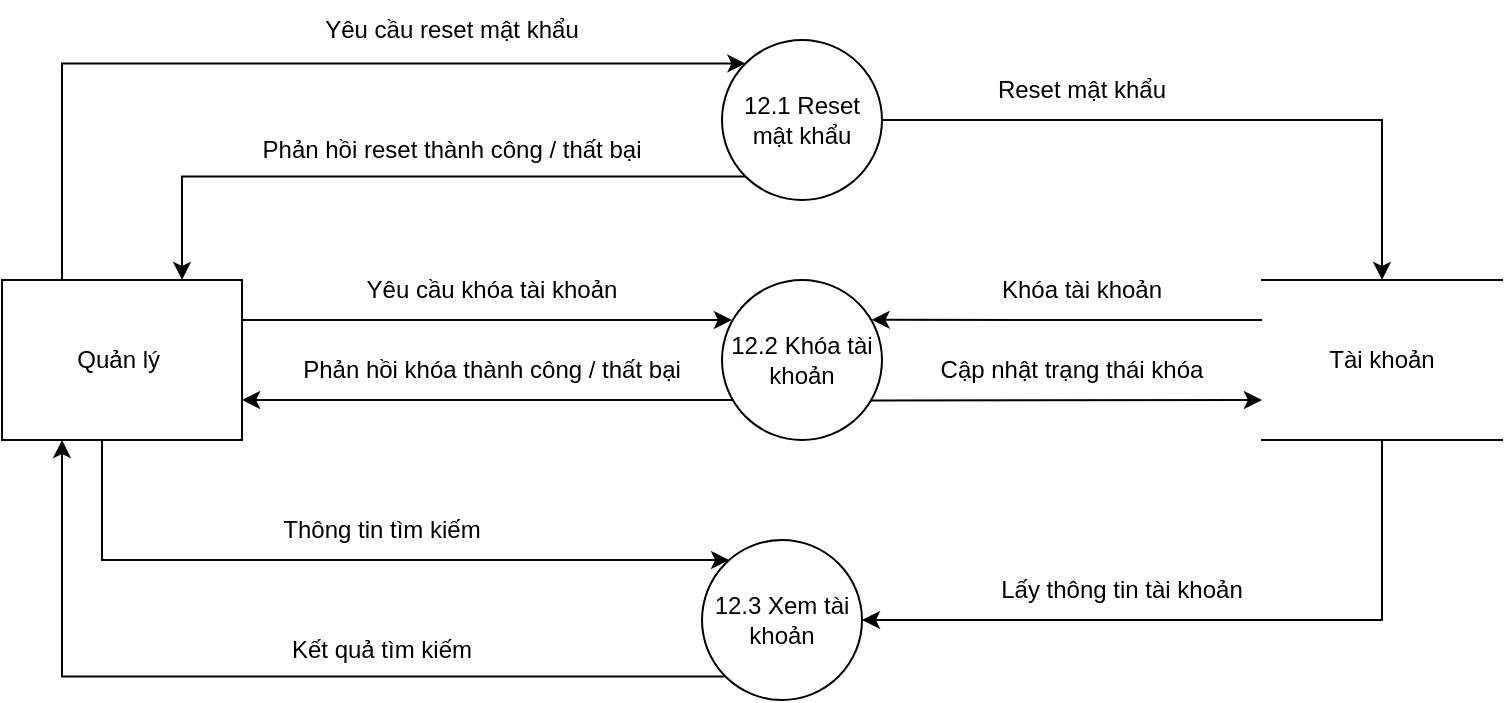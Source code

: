 <mxfile version="16.0.0" type="google" pages="2"><diagram id="qhegK_UrFvLJhB6wAlAU" name="Page-1"><mxGraphModel dx="845" dy="533" grid="1" gridSize="10" guides="1" tooltips="1" connect="1" arrows="1" fold="1" page="1" pageScale="1" pageWidth="850" pageHeight="1100" math="0" shadow="0"><root><mxCell id="0"/><mxCell id="1" parent="0"/><mxCell id="Ch2P-NWFUfMGZVfdV3S9-1" style="edgeStyle=orthogonalEdgeStyle;rounded=0;orthogonalLoop=1;jettySize=auto;html=1;exitX=1;exitY=0.25;exitDx=0;exitDy=0;entryX=0.062;entryY=0.25;entryDx=0;entryDy=0;entryPerimeter=0;" parent="1" source="Ch2P-NWFUfMGZVfdV3S9-4" target="Ch2P-NWFUfMGZVfdV3S9-13" edge="1"><mxGeometry relative="1" as="geometry"><Array as="points"/></mxGeometry></mxCell><mxCell id="Ch2P-NWFUfMGZVfdV3S9-2" style="edgeStyle=orthogonalEdgeStyle;rounded=0;orthogonalLoop=1;jettySize=auto;html=1;exitX=0.25;exitY=1;exitDx=0;exitDy=0;entryX=0;entryY=1;entryDx=0;entryDy=0;startArrow=classic;startFill=1;endArrow=none;endFill=0;" parent="1" source="Ch2P-NWFUfMGZVfdV3S9-4" target="Ch2P-NWFUfMGZVfdV3S9-20" edge="1"><mxGeometry relative="1" as="geometry"><Array as="points"><mxPoint x="100" y="708"/></Array></mxGeometry></mxCell><mxCell id="Ch2P-NWFUfMGZVfdV3S9-3" style="edgeStyle=orthogonalEdgeStyle;rounded=0;orthogonalLoop=1;jettySize=auto;html=1;exitX=0.25;exitY=0;exitDx=0;exitDy=0;entryX=0;entryY=0;entryDx=0;entryDy=0;" parent="1" source="Ch2P-NWFUfMGZVfdV3S9-4" target="Ch2P-NWFUfMGZVfdV3S9-7" edge="1"><mxGeometry relative="1" as="geometry"><Array as="points"><mxPoint x="100" y="402"/></Array></mxGeometry></mxCell><mxCell id="Ch2P-NWFUfMGZVfdV3S9-4" value="Quản lý&amp;nbsp;" style="rounded=0;whiteSpace=wrap;html=1;" parent="1" vertex="1"><mxGeometry x="70" y="510" width="120" height="80" as="geometry"/></mxCell><mxCell id="Ch2P-NWFUfMGZVfdV3S9-5" style="edgeStyle=orthogonalEdgeStyle;rounded=0;orthogonalLoop=1;jettySize=auto;html=1;entryX=0.5;entryY=0;entryDx=0;entryDy=0;" parent="1" source="Ch2P-NWFUfMGZVfdV3S9-7" target="Ch2P-NWFUfMGZVfdV3S9-9" edge="1"><mxGeometry relative="1" as="geometry"/></mxCell><mxCell id="Ch2P-NWFUfMGZVfdV3S9-6" style="edgeStyle=orthogonalEdgeStyle;rounded=0;orthogonalLoop=1;jettySize=auto;html=1;exitX=0;exitY=1;exitDx=0;exitDy=0;entryX=0.75;entryY=0;entryDx=0;entryDy=0;" parent="1" source="Ch2P-NWFUfMGZVfdV3S9-7" target="Ch2P-NWFUfMGZVfdV3S9-4" edge="1"><mxGeometry relative="1" as="geometry"/></mxCell><mxCell id="Ch2P-NWFUfMGZVfdV3S9-7" value="12.1 Reset mật khẩu" style="ellipse;whiteSpace=wrap;html=1;aspect=fixed;" parent="1" vertex="1"><mxGeometry x="430" y="390" width="80" height="80" as="geometry"/></mxCell><mxCell id="Ch2P-NWFUfMGZVfdV3S9-8" style="edgeStyle=orthogonalEdgeStyle;rounded=0;orthogonalLoop=1;jettySize=auto;html=1;entryX=1;entryY=0.5;entryDx=0;entryDy=0;" parent="1" source="Ch2P-NWFUfMGZVfdV3S9-9" target="Ch2P-NWFUfMGZVfdV3S9-20" edge="1"><mxGeometry relative="1" as="geometry"><Array as="points"><mxPoint x="760" y="680"/></Array></mxGeometry></mxCell><mxCell id="Ch2P-NWFUfMGZVfdV3S9-9" value="Tài khoản" style="shape=partialRectangle;whiteSpace=wrap;html=1;left=0;right=0;fillColor=none;" parent="1" vertex="1"><mxGeometry x="700" y="510" width="120" height="80" as="geometry"/></mxCell><mxCell id="Ch2P-NWFUfMGZVfdV3S9-10" value="Reset mật khẩu" style="text;html=1;strokeColor=none;fillColor=none;align=center;verticalAlign=middle;whiteSpace=wrap;rounded=0;" parent="1" vertex="1"><mxGeometry x="490" y="400" width="240" height="30" as="geometry"/></mxCell><mxCell id="Ch2P-NWFUfMGZVfdV3S9-11" value="Phản hồi reset thành công / thất bại" style="text;html=1;strokeColor=none;fillColor=none;align=center;verticalAlign=middle;whiteSpace=wrap;rounded=0;" parent="1" vertex="1"><mxGeometry x="180" y="430" width="230" height="30" as="geometry"/></mxCell><mxCell id="Ch2P-NWFUfMGZVfdV3S9-12" style="edgeStyle=orthogonalEdgeStyle;rounded=0;orthogonalLoop=1;jettySize=auto;html=1;exitX=0;exitY=1;exitDx=0;exitDy=0;entryX=1;entryY=0.75;entryDx=0;entryDy=0;" parent="1" source="Ch2P-NWFUfMGZVfdV3S9-13" target="Ch2P-NWFUfMGZVfdV3S9-4" edge="1"><mxGeometry relative="1" as="geometry"><Array as="points"><mxPoint x="442" y="570"/></Array></mxGeometry></mxCell><mxCell id="Ch2P-NWFUfMGZVfdV3S9-13" value="12.2 Khóa tài khoản" style="ellipse;whiteSpace=wrap;html=1;aspect=fixed;" parent="1" vertex="1"><mxGeometry x="430" y="510" width="80" height="80" as="geometry"/></mxCell><mxCell id="Ch2P-NWFUfMGZVfdV3S9-14" value="Khóa tài khoản" style="text;html=1;strokeColor=none;fillColor=none;align=center;verticalAlign=middle;whiteSpace=wrap;rounded=0;" parent="1" vertex="1"><mxGeometry x="530" y="500" width="160" height="30" as="geometry"/></mxCell><mxCell id="Ch2P-NWFUfMGZVfdV3S9-15" value="" style="endArrow=classic;html=1;rounded=0;exitX=0.928;exitY=0.753;exitDx=0;exitDy=0;exitPerimeter=0;entryX=0;entryY=0.75;entryDx=0;entryDy=0;" parent="1" source="Ch2P-NWFUfMGZVfdV3S9-13" target="Ch2P-NWFUfMGZVfdV3S9-9" edge="1"><mxGeometry width="50" height="50" relative="1" as="geometry"><mxPoint x="540" y="650" as="sourcePoint"/><mxPoint x="590" y="600" as="targetPoint"/></mxGeometry></mxCell><mxCell id="Ch2P-NWFUfMGZVfdV3S9-16" value="Cập nhật trạng thái khóa" style="text;html=1;strokeColor=none;fillColor=none;align=center;verticalAlign=middle;whiteSpace=wrap;rounded=0;" parent="1" vertex="1"><mxGeometry x="520" y="540" width="170" height="30" as="geometry"/></mxCell><mxCell id="Ch2P-NWFUfMGZVfdV3S9-17" value="Yêu cầu khóa tài khoản" style="text;html=1;strokeColor=none;fillColor=none;align=center;verticalAlign=middle;whiteSpace=wrap;rounded=0;" parent="1" vertex="1"><mxGeometry x="210" y="500" width="210" height="30" as="geometry"/></mxCell><mxCell id="Ch2P-NWFUfMGZVfdV3S9-18" value="Phản hồi khóa thành công / thất bại" style="text;html=1;strokeColor=none;fillColor=none;align=center;verticalAlign=middle;whiteSpace=wrap;rounded=0;" parent="1" vertex="1"><mxGeometry x="200" y="540" width="230" height="30" as="geometry"/></mxCell><mxCell id="Ch2P-NWFUfMGZVfdV3S9-19" style="edgeStyle=orthogonalEdgeStyle;rounded=0;orthogonalLoop=1;jettySize=auto;html=1;endArrow=none;endFill=0;startArrow=classic;startFill=1;" parent="1" source="Ch2P-NWFUfMGZVfdV3S9-20" target="Ch2P-NWFUfMGZVfdV3S9-4" edge="1"><mxGeometry relative="1" as="geometry"><mxPoint x="140" y="630" as="targetPoint"/><Array as="points"><mxPoint x="120" y="650"/></Array><mxPoint x="390" y="760" as="sourcePoint"/></mxGeometry></mxCell><mxCell id="Ch2P-NWFUfMGZVfdV3S9-20" value="12.3 Xem tài khoản" style="ellipse;whiteSpace=wrap;html=1;aspect=fixed;" parent="1" vertex="1"><mxGeometry x="420" y="640" width="80" height="80" as="geometry"/></mxCell><mxCell id="Ch2P-NWFUfMGZVfdV3S9-21" value="Thông tin tìm kiếm" style="text;html=1;strokeColor=none;fillColor=none;align=center;verticalAlign=middle;whiteSpace=wrap;rounded=0;" parent="1" vertex="1"><mxGeometry x="180" y="620" width="160" height="30" as="geometry"/></mxCell><mxCell id="Ch2P-NWFUfMGZVfdV3S9-22" value="Kết quả tìm kiếm" style="text;html=1;strokeColor=none;fillColor=none;align=center;verticalAlign=middle;whiteSpace=wrap;rounded=0;" parent="1" vertex="1"><mxGeometry x="180" y="680" width="160" height="30" as="geometry"/></mxCell><mxCell id="Ch2P-NWFUfMGZVfdV3S9-23" value="" style="endArrow=classic;html=1;rounded=0;exitX=0;exitY=0.25;exitDx=0;exitDy=0;entryX=0.935;entryY=0.249;entryDx=0;entryDy=0;entryPerimeter=0;" parent="1" source="Ch2P-NWFUfMGZVfdV3S9-9" target="Ch2P-NWFUfMGZVfdV3S9-13" edge="1"><mxGeometry width="50" height="50" relative="1" as="geometry"><mxPoint x="520" y="540" as="sourcePoint"/><mxPoint x="570" y="490" as="targetPoint"/></mxGeometry></mxCell><mxCell id="Ch2P-NWFUfMGZVfdV3S9-24" value="Lấy thông tin tài khoản" style="text;html=1;strokeColor=none;fillColor=none;align=center;verticalAlign=middle;whiteSpace=wrap;rounded=0;" parent="1" vertex="1"><mxGeometry x="550" y="650" width="160" height="30" as="geometry"/></mxCell><mxCell id="Ch2P-NWFUfMGZVfdV3S9-25" value="Yêu cầu reset mật khẩu" style="text;html=1;strokeColor=none;fillColor=none;align=center;verticalAlign=middle;whiteSpace=wrap;rounded=0;" parent="1" vertex="1"><mxGeometry x="190" y="370" width="210" height="30" as="geometry"/></mxCell></root></mxGraphModel></diagram><diagram name="Copy of Page-1" id="BVHZ4O0K9dj00Q8YeDlR"><mxGraphModel dx="1690" dy="1066" grid="1" gridSize="10" guides="1" tooltips="1" connect="1" arrows="1" fold="1" page="1" pageScale="1" pageWidth="850" pageHeight="1100" math="0" shadow="0"><root><mxCell id="8Y9MVMZSbyMiampbl4gd-0"/><mxCell id="8Y9MVMZSbyMiampbl4gd-1" parent="8Y9MVMZSbyMiampbl4gd-0"/><mxCell id="8Y9MVMZSbyMiampbl4gd-2" style="edgeStyle=orthogonalEdgeStyle;rounded=0;orthogonalLoop=1;jettySize=auto;html=1;exitX=1;exitY=0.25;exitDx=0;exitDy=0;entryX=0.062;entryY=0.25;entryDx=0;entryDy=0;entryPerimeter=0;fontStyle=1" parent="8Y9MVMZSbyMiampbl4gd-1" edge="1"><mxGeometry relative="1" as="geometry"><Array as="points"><mxPoint x="312" y="553"/><mxPoint x="435" y="553"/></Array><mxPoint x="434.96" y="545" as="targetPoint"/><mxPoint x="190" y="552.5" as="sourcePoint"/></mxGeometry></mxCell><mxCell id="8Y9MVMZSbyMiampbl4gd-3" style="edgeStyle=orthogonalEdgeStyle;rounded=0;orthogonalLoop=1;jettySize=auto;html=1;startArrow=classic;startFill=1;endArrow=none;endFill=0;fontStyle=1" parent="8Y9MVMZSbyMiampbl4gd-1" source="8Y9MVMZSbyMiampbl4gd-5" target="L3mXzzrgTlNwbRIrceOi-0" edge="1"><mxGeometry relative="1" as="geometry"><Array as="points"><mxPoint x="120" y="700"/></Array><mxPoint x="431.716" y="688.284" as="targetPoint"/><mxPoint x="120" y="570" as="sourcePoint"/></mxGeometry></mxCell><mxCell id="8Y9MVMZSbyMiampbl4gd-4" style="edgeStyle=orthogonalEdgeStyle;rounded=0;orthogonalLoop=1;jettySize=auto;html=1;fontStyle=1" parent="8Y9MVMZSbyMiampbl4gd-1" source="8Y9MVMZSbyMiampbl4gd-5" edge="1" target="E4yU0cHLAd8C3iI1m-aL-0"><mxGeometry relative="1" as="geometry"><Array as="points"><mxPoint x="150" y="440"/></Array><mxPoint x="441.716" y="401.716" as="targetPoint"/></mxGeometry></mxCell><mxCell id="qFeUdw6Ym2OPrrxzZhKb-5" style="edgeStyle=orthogonalEdgeStyle;rounded=0;orthogonalLoop=1;jettySize=auto;html=1;" edge="1" parent="8Y9MVMZSbyMiampbl4gd-1" source="8Y9MVMZSbyMiampbl4gd-5" target="qFeUdw6Ym2OPrrxzZhKb-0"><mxGeometry relative="1" as="geometry"><Array as="points"><mxPoint x="130" y="370"/></Array></mxGeometry></mxCell><mxCell id="8Y9MVMZSbyMiampbl4gd-5" value="Quản lý&amp;nbsp;" style="rounded=0;whiteSpace=wrap;html=1;fontStyle=1" parent="8Y9MVMZSbyMiampbl4gd-1" vertex="1"><mxGeometry x="90" y="520" width="100" height="70" as="geometry"/></mxCell><mxCell id="8Y9MVMZSbyMiampbl4gd-6" style="edgeStyle=orthogonalEdgeStyle;rounded=0;orthogonalLoop=1;jettySize=auto;html=1;entryX=0.5;entryY=0;entryDx=0;entryDy=0;fontStyle=1" parent="8Y9MVMZSbyMiampbl4gd-1" target="8Y9MVMZSbyMiampbl4gd-10" edge="1" source="E4yU0cHLAd8C3iI1m-aL-0"><mxGeometry relative="1" as="geometry"><mxPoint x="510" y="430" as="sourcePoint"/><Array as="points"><mxPoint x="750" y="460"/></Array></mxGeometry></mxCell><mxCell id="8Y9MVMZSbyMiampbl4gd-7" style="edgeStyle=orthogonalEdgeStyle;rounded=0;orthogonalLoop=1;jettySize=auto;html=1;fontStyle=1" parent="8Y9MVMZSbyMiampbl4gd-1" target="8Y9MVMZSbyMiampbl4gd-5" edge="1" source="E4yU0cHLAd8C3iI1m-aL-0"><mxGeometry relative="1" as="geometry"><mxPoint x="441.716" y="458.284" as="sourcePoint"/><Array as="points"><mxPoint x="170" y="490"/></Array></mxGeometry></mxCell><mxCell id="8Y9MVMZSbyMiampbl4gd-9" style="edgeStyle=orthogonalEdgeStyle;rounded=0;orthogonalLoop=1;jettySize=auto;html=1;fontStyle=1" parent="8Y9MVMZSbyMiampbl4gd-1" source="8Y9MVMZSbyMiampbl4gd-10" target="L3mXzzrgTlNwbRIrceOi-0" edge="1"><mxGeometry relative="1" as="geometry"><Array as="points"><mxPoint x="750" y="660"/></Array><mxPoint x="500" y="660" as="targetPoint"/><mxPoint x="750" y="575" as="sourcePoint"/></mxGeometry></mxCell><mxCell id="8Y9MVMZSbyMiampbl4gd-10" value="Tài khoản" style="shape=partialRectangle;whiteSpace=wrap;html=1;left=0;right=0;fillColor=none;fontStyle=1" parent="8Y9MVMZSbyMiampbl4gd-1" vertex="1"><mxGeometry x="700" y="545" width="100" height="50" as="geometry"/></mxCell><mxCell id="8Y9MVMZSbyMiampbl4gd-11" value="Reset mật khẩu" style="text;html=1;strokeColor=none;fillColor=none;align=center;verticalAlign=middle;whiteSpace=wrap;rounded=0;fontStyle=1" parent="8Y9MVMZSbyMiampbl4gd-1" vertex="1"><mxGeometry x="550" y="430" width="140" height="30" as="geometry"/></mxCell><mxCell id="8Y9MVMZSbyMiampbl4gd-12" value="Phản hồi reset thành công / thất bại" style="text;html=1;strokeColor=none;fillColor=none;align=center;verticalAlign=middle;whiteSpace=wrap;rounded=0;fontStyle=1" parent="8Y9MVMZSbyMiampbl4gd-1" vertex="1"><mxGeometry x="190" y="460" width="230" height="30" as="geometry"/></mxCell><mxCell id="8Y9MVMZSbyMiampbl4gd-13" style="edgeStyle=orthogonalEdgeStyle;rounded=0;orthogonalLoop=1;jettySize=auto;html=1;fontStyle=1" parent="8Y9MVMZSbyMiampbl4gd-1" source="RqeS7c-ZGLnz5ky3bb1n-0" edge="1"><mxGeometry relative="1" as="geometry"><Array as="points"><mxPoint x="250" y="585"/><mxPoint x="250" y="585"/></Array><mxPoint x="441.716" y="593.284" as="sourcePoint"/><mxPoint x="190" y="585" as="targetPoint"/></mxGeometry></mxCell><mxCell id="8Y9MVMZSbyMiampbl4gd-15" value="Khóa tài khoản" style="text;html=1;strokeColor=none;fillColor=none;align=center;verticalAlign=middle;whiteSpace=wrap;rounded=0;fontStyle=1" parent="8Y9MVMZSbyMiampbl4gd-1" vertex="1"><mxGeometry x="520" y="525" width="160" height="30" as="geometry"/></mxCell><mxCell id="8Y9MVMZSbyMiampbl4gd-17" value="Cập nhật trạng thái khóa" style="text;html=1;strokeColor=none;fillColor=none;align=center;verticalAlign=middle;whiteSpace=wrap;rounded=0;fontStyle=1" parent="8Y9MVMZSbyMiampbl4gd-1" vertex="1"><mxGeometry x="520" y="555" width="170" height="30" as="geometry"/></mxCell><mxCell id="8Y9MVMZSbyMiampbl4gd-18" value="Yêu cầu khóa tài khoản" style="text;html=1;strokeColor=none;fillColor=none;align=center;verticalAlign=middle;whiteSpace=wrap;rounded=0;fontStyle=1" parent="8Y9MVMZSbyMiampbl4gd-1" vertex="1"><mxGeometry x="210" y="520" width="190" height="30" as="geometry"/></mxCell><mxCell id="8Y9MVMZSbyMiampbl4gd-19" value="Phản hồi khóa thành công / thất bại" style="text;html=1;strokeColor=none;fillColor=none;align=center;verticalAlign=middle;whiteSpace=wrap;rounded=0;fontStyle=1" parent="8Y9MVMZSbyMiampbl4gd-1" vertex="1"><mxGeometry x="210" y="555" width="200" height="30" as="geometry"/></mxCell><mxCell id="8Y9MVMZSbyMiampbl4gd-20" style="edgeStyle=orthogonalEdgeStyle;rounded=0;orthogonalLoop=1;jettySize=auto;html=1;endArrow=none;endFill=0;startArrow=classic;startFill=1;fontStyle=1" parent="8Y9MVMZSbyMiampbl4gd-1" target="8Y9MVMZSbyMiampbl4gd-5" edge="1" source="L3mXzzrgTlNwbRIrceOi-0"><mxGeometry relative="1" as="geometry"><mxPoint x="160" y="570" as="targetPoint"/><Array as="points"><mxPoint x="160" y="660"/></Array><mxPoint x="433.524" y="630.016" as="sourcePoint"/></mxGeometry></mxCell><mxCell id="8Y9MVMZSbyMiampbl4gd-22" value="Thông tin tìm kiếm" style="text;html=1;strokeColor=none;fillColor=none;align=center;verticalAlign=middle;whiteSpace=wrap;rounded=0;fontStyle=1" parent="8Y9MVMZSbyMiampbl4gd-1" vertex="1"><mxGeometry x="190" y="630" width="160" height="30" as="geometry"/></mxCell><mxCell id="8Y9MVMZSbyMiampbl4gd-23" value="Kết quả tìm kiếm" style="text;html=1;strokeColor=none;fillColor=none;align=center;verticalAlign=middle;whiteSpace=wrap;rounded=0;fontStyle=1" parent="8Y9MVMZSbyMiampbl4gd-1" vertex="1"><mxGeometry x="190" y="670" width="160" height="30" as="geometry"/></mxCell><mxCell id="8Y9MVMZSbyMiampbl4gd-25" value="Lấy thông tin tài khoản" style="text;html=1;strokeColor=none;fillColor=none;align=center;verticalAlign=middle;whiteSpace=wrap;rounded=0;fontStyle=1" parent="8Y9MVMZSbyMiampbl4gd-1" vertex="1"><mxGeometry x="550" y="630" width="160" height="30" as="geometry"/></mxCell><mxCell id="8Y9MVMZSbyMiampbl4gd-26" value="Yêu cầu reset mật khẩu" style="text;html=1;strokeColor=none;fillColor=none;align=center;verticalAlign=middle;whiteSpace=wrap;rounded=0;fontStyle=1" parent="8Y9MVMZSbyMiampbl4gd-1" vertex="1"><mxGeometry x="230" y="410" width="150" height="30" as="geometry"/></mxCell><mxCell id="E4yU0cHLAd8C3iI1m-aL-0" value="Reset mật khẩu" style="ellipse;whiteSpace=wrap;html=1;aspect=fixed;fillColor=#dae8fc;strokeColor=#6c8ebf;fontStyle=1" parent="8Y9MVMZSbyMiampbl4gd-1" vertex="1"><mxGeometry x="430" y="420" width="80" height="80" as="geometry"/></mxCell><mxCell id="E4yU0cHLAd8C3iI1m-aL-1" value="" style="endArrow=none;html=1;rounded=0;exitX=0.927;exitY=0.229;exitDx=0;exitDy=0;exitPerimeter=0;entryX=0.091;entryY=0.215;entryDx=0;entryDy=0;entryPerimeter=0;fontStyle=1" parent="8Y9MVMZSbyMiampbl4gd-1" source="E4yU0cHLAd8C3iI1m-aL-0" target="E4yU0cHLAd8C3iI1m-aL-0" edge="1"><mxGeometry width="50" height="50" relative="1" as="geometry"><mxPoint x="390" y="450" as="sourcePoint"/><mxPoint x="440" y="400" as="targetPoint"/></mxGeometry></mxCell><mxCell id="E4yU0cHLAd8C3iI1m-aL-2" value="12.2" style="text;html=1;align=center;verticalAlign=middle;resizable=0;points=[];autosize=1;strokeColor=none;fillColor=none;fontStyle=1" parent="8Y9MVMZSbyMiampbl4gd-1" vertex="1"><mxGeometry x="450" y="420" width="40" height="20" as="geometry"/></mxCell><mxCell id="RqeS7c-ZGLnz5ky3bb1n-0" value="Khóa tài khoản" style="ellipse;whiteSpace=wrap;html=1;aspect=fixed;fillColor=#dae8fc;strokeColor=#6c8ebf;fontStyle=1" parent="8Y9MVMZSbyMiampbl4gd-1" vertex="1"><mxGeometry x="430" y="525" width="80" height="80" as="geometry"/></mxCell><mxCell id="RqeS7c-ZGLnz5ky3bb1n-1" value="" style="endArrow=none;html=1;rounded=0;exitX=0.927;exitY=0.229;exitDx=0;exitDy=0;exitPerimeter=0;entryX=0.091;entryY=0.215;entryDx=0;entryDy=0;entryPerimeter=0;fontStyle=1" parent="8Y9MVMZSbyMiampbl4gd-1" source="RqeS7c-ZGLnz5ky3bb1n-0" target="RqeS7c-ZGLnz5ky3bb1n-0" edge="1"><mxGeometry width="50" height="50" relative="1" as="geometry"><mxPoint x="390" y="585" as="sourcePoint"/><mxPoint x="440" y="535" as="targetPoint"/></mxGeometry></mxCell><mxCell id="RqeS7c-ZGLnz5ky3bb1n-2" value="12.3" style="text;html=1;align=center;verticalAlign=middle;resizable=0;points=[];autosize=1;strokeColor=none;fillColor=none;fontStyle=1" parent="8Y9MVMZSbyMiampbl4gd-1" vertex="1"><mxGeometry x="450" y="525" width="40" height="20" as="geometry"/></mxCell><mxCell id="L3mXzzrgTlNwbRIrceOi-0" value="Xem tài khoản" style="ellipse;whiteSpace=wrap;html=1;aspect=fixed;fillColor=#dae8fc;strokeColor=#6c8ebf;fontStyle=1" parent="8Y9MVMZSbyMiampbl4gd-1" vertex="1"><mxGeometry x="430" y="630" width="80" height="80" as="geometry"/></mxCell><mxCell id="L3mXzzrgTlNwbRIrceOi-1" value="" style="endArrow=none;html=1;rounded=0;exitX=0.927;exitY=0.229;exitDx=0;exitDy=0;exitPerimeter=0;entryX=0.091;entryY=0.215;entryDx=0;entryDy=0;entryPerimeter=0;fontStyle=1" parent="8Y9MVMZSbyMiampbl4gd-1" source="L3mXzzrgTlNwbRIrceOi-0" target="L3mXzzrgTlNwbRIrceOi-0" edge="1"><mxGeometry width="50" height="50" relative="1" as="geometry"><mxPoint x="390" y="690" as="sourcePoint"/><mxPoint x="440" y="640" as="targetPoint"/></mxGeometry></mxCell><mxCell id="L3mXzzrgTlNwbRIrceOi-2" value="12.4" style="text;html=1;align=center;verticalAlign=middle;resizable=0;points=[];autosize=1;strokeColor=none;fillColor=none;fontStyle=1" parent="8Y9MVMZSbyMiampbl4gd-1" vertex="1"><mxGeometry x="450" y="630" width="40" height="20" as="geometry"/></mxCell><mxCell id="aYhvJ_KpCIZmb0WbQxwp-0" style="edgeStyle=orthogonalEdgeStyle;rounded=0;orthogonalLoop=1;jettySize=auto;html=1;fontStyle=1" parent="8Y9MVMZSbyMiampbl4gd-1" source="RqeS7c-ZGLnz5ky3bb1n-0" edge="1"><mxGeometry relative="1" as="geometry"><Array as="points"><mxPoint x="660" y="585"/><mxPoint x="660" y="585"/></Array><mxPoint x="500" y="584.68" as="sourcePoint"/><mxPoint x="700" y="585" as="targetPoint"/></mxGeometry></mxCell><mxCell id="aYhvJ_KpCIZmb0WbQxwp-1" style="edgeStyle=orthogonalEdgeStyle;rounded=0;orthogonalLoop=1;jettySize=auto;html=1;fontStyle=1" parent="8Y9MVMZSbyMiampbl4gd-1" target="RqeS7c-ZGLnz5ky3bb1n-0" edge="1"><mxGeometry relative="1" as="geometry"><Array as="points"><mxPoint x="650" y="555"/><mxPoint x="650" y="555"/></Array><mxPoint x="700" y="555" as="sourcePoint"/><mxPoint x="480" y="555" as="targetPoint"/></mxGeometry></mxCell><mxCell id="qFeUdw6Ym2OPrrxzZhKb-8" style="edgeStyle=orthogonalEdgeStyle;rounded=0;orthogonalLoop=1;jettySize=auto;html=1;" edge="1" parent="8Y9MVMZSbyMiampbl4gd-1" source="qFeUdw6Ym2OPrrxzZhKb-0" target="qFeUdw6Ym2OPrrxzZhKb-6"><mxGeometry relative="1" as="geometry"><Array as="points"><mxPoint x="580" y="370"/><mxPoint x="580" y="370"/></Array></mxGeometry></mxCell><mxCell id="qFeUdw6Ym2OPrrxzZhKb-11" style="edgeStyle=orthogonalEdgeStyle;rounded=0;orthogonalLoop=1;jettySize=auto;html=1;entryX=0.25;entryY=0;entryDx=0;entryDy=0;" edge="1" parent="8Y9MVMZSbyMiampbl4gd-1" source="qFeUdw6Ym2OPrrxzZhKb-0" target="8Y9MVMZSbyMiampbl4gd-5"><mxGeometry relative="1" as="geometry"><Array as="points"><mxPoint x="115" y="340"/></Array></mxGeometry></mxCell><mxCell id="qFeUdw6Ym2OPrrxzZhKb-0" value="Đăng nhập" style="ellipse;whiteSpace=wrap;html=1;aspect=fixed;fillColor=#dae8fc;strokeColor=#6c8ebf;fontStyle=1" vertex="1" parent="8Y9MVMZSbyMiampbl4gd-1"><mxGeometry x="430" y="310" width="80" height="80" as="geometry"/></mxCell><mxCell id="qFeUdw6Ym2OPrrxzZhKb-1" value="" style="endArrow=none;html=1;rounded=0;exitX=0.927;exitY=0.229;exitDx=0;exitDy=0;exitPerimeter=0;entryX=0.091;entryY=0.215;entryDx=0;entryDy=0;entryPerimeter=0;fontStyle=1" edge="1" parent="8Y9MVMZSbyMiampbl4gd-1" source="qFeUdw6Ym2OPrrxzZhKb-0" target="qFeUdw6Ym2OPrrxzZhKb-0"><mxGeometry width="50" height="50" relative="1" as="geometry"><mxPoint x="390" y="340" as="sourcePoint"/><mxPoint x="440" y="290" as="targetPoint"/></mxGeometry></mxCell><mxCell id="qFeUdw6Ym2OPrrxzZhKb-2" value="12.1" style="text;html=1;align=center;verticalAlign=middle;resizable=0;points=[];autosize=1;strokeColor=none;fillColor=none;fontStyle=1" vertex="1" parent="8Y9MVMZSbyMiampbl4gd-1"><mxGeometry x="450" y="310" width="40" height="20" as="geometry"/></mxCell><mxCell id="qFeUdw6Ym2OPrrxzZhKb-7" style="edgeStyle=orthogonalEdgeStyle;rounded=0;orthogonalLoop=1;jettySize=auto;html=1;" edge="1" parent="8Y9MVMZSbyMiampbl4gd-1" source="qFeUdw6Ym2OPrrxzZhKb-6" target="qFeUdw6Ym2OPrrxzZhKb-0"><mxGeometry relative="1" as="geometry"><Array as="points"><mxPoint x="590" y="340"/><mxPoint x="590" y="340"/></Array></mxGeometry></mxCell><mxCell id="qFeUdw6Ym2OPrrxzZhKb-6" value="Nhân viên" style="rounded=0;whiteSpace=wrap;html=1;fontStyle=1" vertex="1" parent="8Y9MVMZSbyMiampbl4gd-1"><mxGeometry x="680" y="322.5" width="100" height="55" as="geometry"/></mxCell><mxCell id="qFeUdw6Ym2OPrrxzZhKb-9" value="Đăng nhập quản lý" style="text;html=1;strokeColor=none;fillColor=none;align=center;verticalAlign=middle;whiteSpace=wrap;rounded=0;fontStyle=1" vertex="1" parent="8Y9MVMZSbyMiampbl4gd-1"><mxGeometry x="200" y="340" width="150" height="27.5" as="geometry"/></mxCell><mxCell id="qFeUdw6Ym2OPrrxzZhKb-10" value="Phân quyền quản lý" style="text;html=1;strokeColor=none;fillColor=none;align=center;verticalAlign=middle;whiteSpace=wrap;rounded=0;fontStyle=1" vertex="1" parent="8Y9MVMZSbyMiampbl4gd-1"><mxGeometry x="210" y="305" width="150" height="30" as="geometry"/></mxCell><mxCell id="qFeUdw6Ym2OPrrxzZhKb-14" value="Đăng nhập bán hàng" style="text;html=1;strokeColor=none;fillColor=none;align=center;verticalAlign=middle;whiteSpace=wrap;rounded=0;fontStyle=1" vertex="1" parent="8Y9MVMZSbyMiampbl4gd-1"><mxGeometry x="520" y="310" width="150" height="27.5" as="geometry"/></mxCell><mxCell id="qFeUdw6Ym2OPrrxzZhKb-15" value="Phân quyền đăng nhập" style="text;html=1;strokeColor=none;fillColor=none;align=center;verticalAlign=middle;whiteSpace=wrap;rounded=0;fontStyle=1" vertex="1" parent="8Y9MVMZSbyMiampbl4gd-1"><mxGeometry x="520" y="340" width="150" height="27.5" as="geometry"/></mxCell></root></mxGraphModel></diagram></mxfile>